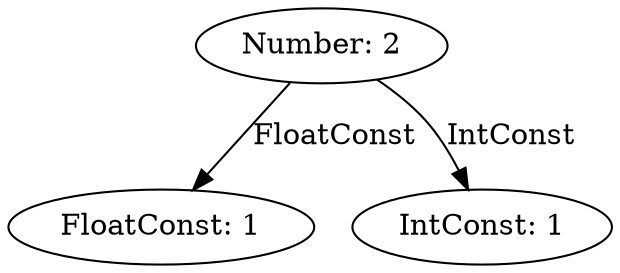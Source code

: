 digraph {
    0 [ label = "Number: 2" ]
    1 [ label = "FloatConst: 1" ]
    2 [ label = "IntConst: 1" ]
    0 -> 1 [ label = "FloatConst" ]
    0 -> 2 [ label = "IntConst" ]
}
